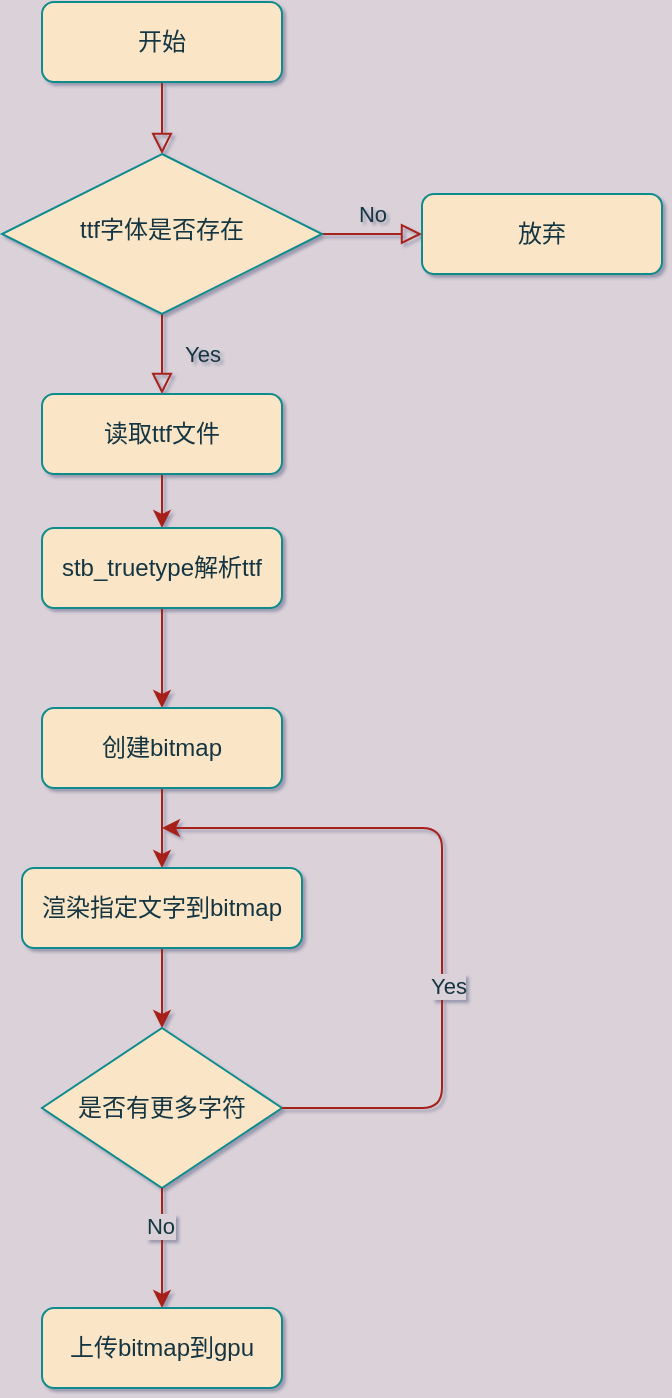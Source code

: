 <mxfile version="14.6.13" type="device"><diagram id="C5RBs43oDa-KdzZeNtuy" name="Page-1"><mxGraphModel dx="1088" dy="880" grid="1" gridSize="10" guides="1" tooltips="1" connect="1" arrows="1" fold="1" page="1" pageScale="1" pageWidth="827" pageHeight="1169" background="#DAD2D8" math="0" shadow="1"><root><mxCell id="WIyWlLk6GJQsqaUBKTNV-0"/><mxCell id="WIyWlLk6GJQsqaUBKTNV-1" parent="WIyWlLk6GJQsqaUBKTNV-0"/><mxCell id="WIyWlLk6GJQsqaUBKTNV-2" value="" style="rounded=0;html=1;jettySize=auto;orthogonalLoop=1;fontSize=11;endArrow=block;endFill=0;endSize=8;strokeWidth=1;shadow=0;labelBackgroundColor=none;edgeStyle=orthogonalEdgeStyle;strokeColor=#A8201A;fontColor=#143642;" parent="WIyWlLk6GJQsqaUBKTNV-1" source="WIyWlLk6GJQsqaUBKTNV-3" target="WIyWlLk6GJQsqaUBKTNV-6" edge="1"><mxGeometry relative="1" as="geometry"/></mxCell><mxCell id="WIyWlLk6GJQsqaUBKTNV-3" value="开始" style="rounded=1;whiteSpace=wrap;html=1;fontSize=12;glass=0;strokeWidth=1;shadow=0;fillColor=#FAE5C7;strokeColor=#0F8B8D;fontColor=#143642;" parent="WIyWlLk6GJQsqaUBKTNV-1" vertex="1"><mxGeometry x="160" y="94" width="120" height="40" as="geometry"/></mxCell><mxCell id="WIyWlLk6GJQsqaUBKTNV-4" value="Yes" style="rounded=0;html=1;jettySize=auto;orthogonalLoop=1;fontSize=11;endArrow=block;endFill=0;endSize=8;strokeWidth=1;shadow=0;labelBackgroundColor=none;edgeStyle=orthogonalEdgeStyle;strokeColor=#A8201A;fontColor=#143642;" parent="WIyWlLk6GJQsqaUBKTNV-1" source="WIyWlLk6GJQsqaUBKTNV-6" edge="1"><mxGeometry y="20" relative="1" as="geometry"><mxPoint as="offset"/><mxPoint x="220" y="290" as="targetPoint"/></mxGeometry></mxCell><mxCell id="WIyWlLk6GJQsqaUBKTNV-5" value="No" style="edgeStyle=orthogonalEdgeStyle;rounded=0;html=1;jettySize=auto;orthogonalLoop=1;fontSize=11;endArrow=block;endFill=0;endSize=8;strokeWidth=1;shadow=0;labelBackgroundColor=none;strokeColor=#A8201A;fontColor=#143642;" parent="WIyWlLk6GJQsqaUBKTNV-1" source="WIyWlLk6GJQsqaUBKTNV-6" target="WIyWlLk6GJQsqaUBKTNV-7" edge="1"><mxGeometry y="10" relative="1" as="geometry"><mxPoint as="offset"/></mxGeometry></mxCell><mxCell id="WIyWlLk6GJQsqaUBKTNV-6" value="ttf字体是否存在" style="rhombus;whiteSpace=wrap;html=1;shadow=0;fontFamily=Helvetica;fontSize=12;align=center;strokeWidth=1;spacing=6;spacingTop=-4;fillColor=#FAE5C7;strokeColor=#0F8B8D;fontColor=#143642;" parent="WIyWlLk6GJQsqaUBKTNV-1" vertex="1"><mxGeometry x="140" y="170" width="160" height="80" as="geometry"/></mxCell><mxCell id="WIyWlLk6GJQsqaUBKTNV-7" value="放弃" style="rounded=1;whiteSpace=wrap;html=1;fontSize=12;glass=0;strokeWidth=1;shadow=0;fillColor=#FAE5C7;strokeColor=#0F8B8D;fontColor=#143642;" parent="WIyWlLk6GJQsqaUBKTNV-1" vertex="1"><mxGeometry x="350" y="190" width="120" height="40" as="geometry"/></mxCell><mxCell id="WIyWlLk6GJQsqaUBKTNV-11" value="上传bitmap到gpu" style="rounded=1;whiteSpace=wrap;html=1;fontSize=12;glass=0;strokeWidth=1;shadow=0;fillColor=#FAE5C7;strokeColor=#0F8B8D;fontColor=#143642;" parent="WIyWlLk6GJQsqaUBKTNV-1" vertex="1"><mxGeometry x="160" y="747" width="120" height="40" as="geometry"/></mxCell><mxCell id="kOYHS355vmSxTTW99Spm-8" value="" style="edgeStyle=orthogonalEdgeStyle;rounded=0;orthogonalLoop=1;jettySize=auto;html=1;labelBackgroundColor=#DAD2D8;strokeColor=#A8201A;fontColor=#143642;" edge="1" parent="WIyWlLk6GJQsqaUBKTNV-1" source="kOYHS355vmSxTTW99Spm-4" target="kOYHS355vmSxTTW99Spm-5"><mxGeometry relative="1" as="geometry"/></mxCell><mxCell id="kOYHS355vmSxTTW99Spm-4" value="&lt;span&gt;读取ttf文件&lt;/span&gt;" style="rounded=1;whiteSpace=wrap;html=1;fillColor=#FAE5C7;strokeColor=#0F8B8D;fontColor=#143642;" vertex="1" parent="WIyWlLk6GJQsqaUBKTNV-1"><mxGeometry x="160" y="290" width="120" height="40" as="geometry"/></mxCell><mxCell id="kOYHS355vmSxTTW99Spm-9" value="" style="edgeStyle=orthogonalEdgeStyle;rounded=0;orthogonalLoop=1;jettySize=auto;html=1;labelBackgroundColor=#DAD2D8;strokeColor=#A8201A;fontColor=#143642;" edge="1" parent="WIyWlLk6GJQsqaUBKTNV-1" source="kOYHS355vmSxTTW99Spm-5" target="kOYHS355vmSxTTW99Spm-7"><mxGeometry relative="1" as="geometry"/></mxCell><mxCell id="kOYHS355vmSxTTW99Spm-5" value="stb_truetype解析ttf" style="rounded=1;whiteSpace=wrap;html=1;fillColor=#FAE5C7;strokeColor=#0F8B8D;fontColor=#143642;" vertex="1" parent="WIyWlLk6GJQsqaUBKTNV-1"><mxGeometry x="160" y="357" width="120" height="40" as="geometry"/></mxCell><mxCell id="kOYHS355vmSxTTW99Spm-15" value="" style="edgeStyle=orthogonalEdgeStyle;rounded=0;orthogonalLoop=1;jettySize=auto;html=1;labelBackgroundColor=#DAD2D8;strokeColor=#A8201A;fontColor=#143642;" edge="1" parent="WIyWlLk6GJQsqaUBKTNV-1" source="kOYHS355vmSxTTW99Spm-6" target="kOYHS355vmSxTTW99Spm-13"><mxGeometry relative="1" as="geometry"/></mxCell><mxCell id="kOYHS355vmSxTTW99Spm-6" value="渲染指定文字到bitmap" style="rounded=1;whiteSpace=wrap;html=1;fillColor=#FAE5C7;strokeColor=#0F8B8D;fontColor=#143642;" vertex="1" parent="WIyWlLk6GJQsqaUBKTNV-1"><mxGeometry x="150" y="527" width="140" height="40" as="geometry"/></mxCell><mxCell id="kOYHS355vmSxTTW99Spm-10" value="" style="edgeStyle=orthogonalEdgeStyle;rounded=0;orthogonalLoop=1;jettySize=auto;html=1;labelBackgroundColor=#DAD2D8;strokeColor=#A8201A;fontColor=#143642;" edge="1" parent="WIyWlLk6GJQsqaUBKTNV-1" source="kOYHS355vmSxTTW99Spm-7" target="kOYHS355vmSxTTW99Spm-6"><mxGeometry relative="1" as="geometry"/></mxCell><mxCell id="kOYHS355vmSxTTW99Spm-7" value="创建bitmap" style="rounded=1;whiteSpace=wrap;html=1;fillColor=#FAE5C7;strokeColor=#0F8B8D;fontColor=#143642;" vertex="1" parent="WIyWlLk6GJQsqaUBKTNV-1"><mxGeometry x="160" y="447" width="120" height="40" as="geometry"/></mxCell><mxCell id="kOYHS355vmSxTTW99Spm-13" value="是否有更多字符" style="rhombus;whiteSpace=wrap;html=1;fillColor=#FAE5C7;strokeColor=#0F8B8D;fontColor=#143642;" vertex="1" parent="WIyWlLk6GJQsqaUBKTNV-1"><mxGeometry x="160" y="607" width="120" height="80" as="geometry"/></mxCell><mxCell id="kOYHS355vmSxTTW99Spm-21" value="" style="edgeStyle=segmentEdgeStyle;endArrow=classic;html=1;exitX=1;exitY=0.5;exitDx=0;exitDy=0;labelBackgroundColor=#DAD2D8;strokeColor=#A8201A;fontColor=#143642;" edge="1" parent="WIyWlLk6GJQsqaUBKTNV-1" source="kOYHS355vmSxTTW99Spm-13"><mxGeometry width="50" height="50" relative="1" as="geometry"><mxPoint x="390" y="537" as="sourcePoint"/><mxPoint x="220" y="507" as="targetPoint"/><Array as="points"><mxPoint x="360" y="647"/><mxPoint x="360" y="507"/></Array></mxGeometry></mxCell><mxCell id="kOYHS355vmSxTTW99Spm-22" value="Yes" style="edgeLabel;html=1;align=center;verticalAlign=middle;resizable=0;points=[];labelBackgroundColor=#DAD2D8;fontColor=#143642;" vertex="1" connectable="0" parent="kOYHS355vmSxTTW99Spm-21"><mxGeometry x="-0.218" y="-3" relative="1" as="geometry"><mxPoint as="offset"/></mxGeometry></mxCell><mxCell id="kOYHS355vmSxTTW99Spm-26" value="" style="endArrow=classic;html=1;exitX=0.5;exitY=1;exitDx=0;exitDy=0;entryX=0.5;entryY=0;entryDx=0;entryDy=0;labelBackgroundColor=#DAD2D8;strokeColor=#A8201A;fontColor=#143642;" edge="1" parent="WIyWlLk6GJQsqaUBKTNV-1" source="kOYHS355vmSxTTW99Spm-13" target="WIyWlLk6GJQsqaUBKTNV-11"><mxGeometry width="50" height="50" relative="1" as="geometry"><mxPoint x="390" y="537" as="sourcePoint"/><mxPoint x="440" y="487" as="targetPoint"/></mxGeometry></mxCell><mxCell id="kOYHS355vmSxTTW99Spm-27" value="No" style="edgeLabel;html=1;align=center;verticalAlign=middle;resizable=0;points=[];labelBackgroundColor=#DAD2D8;fontColor=#143642;" vertex="1" connectable="0" parent="kOYHS355vmSxTTW99Spm-26"><mxGeometry x="-0.36" y="-1" relative="1" as="geometry"><mxPoint as="offset"/></mxGeometry></mxCell></root></mxGraphModel></diagram></mxfile>